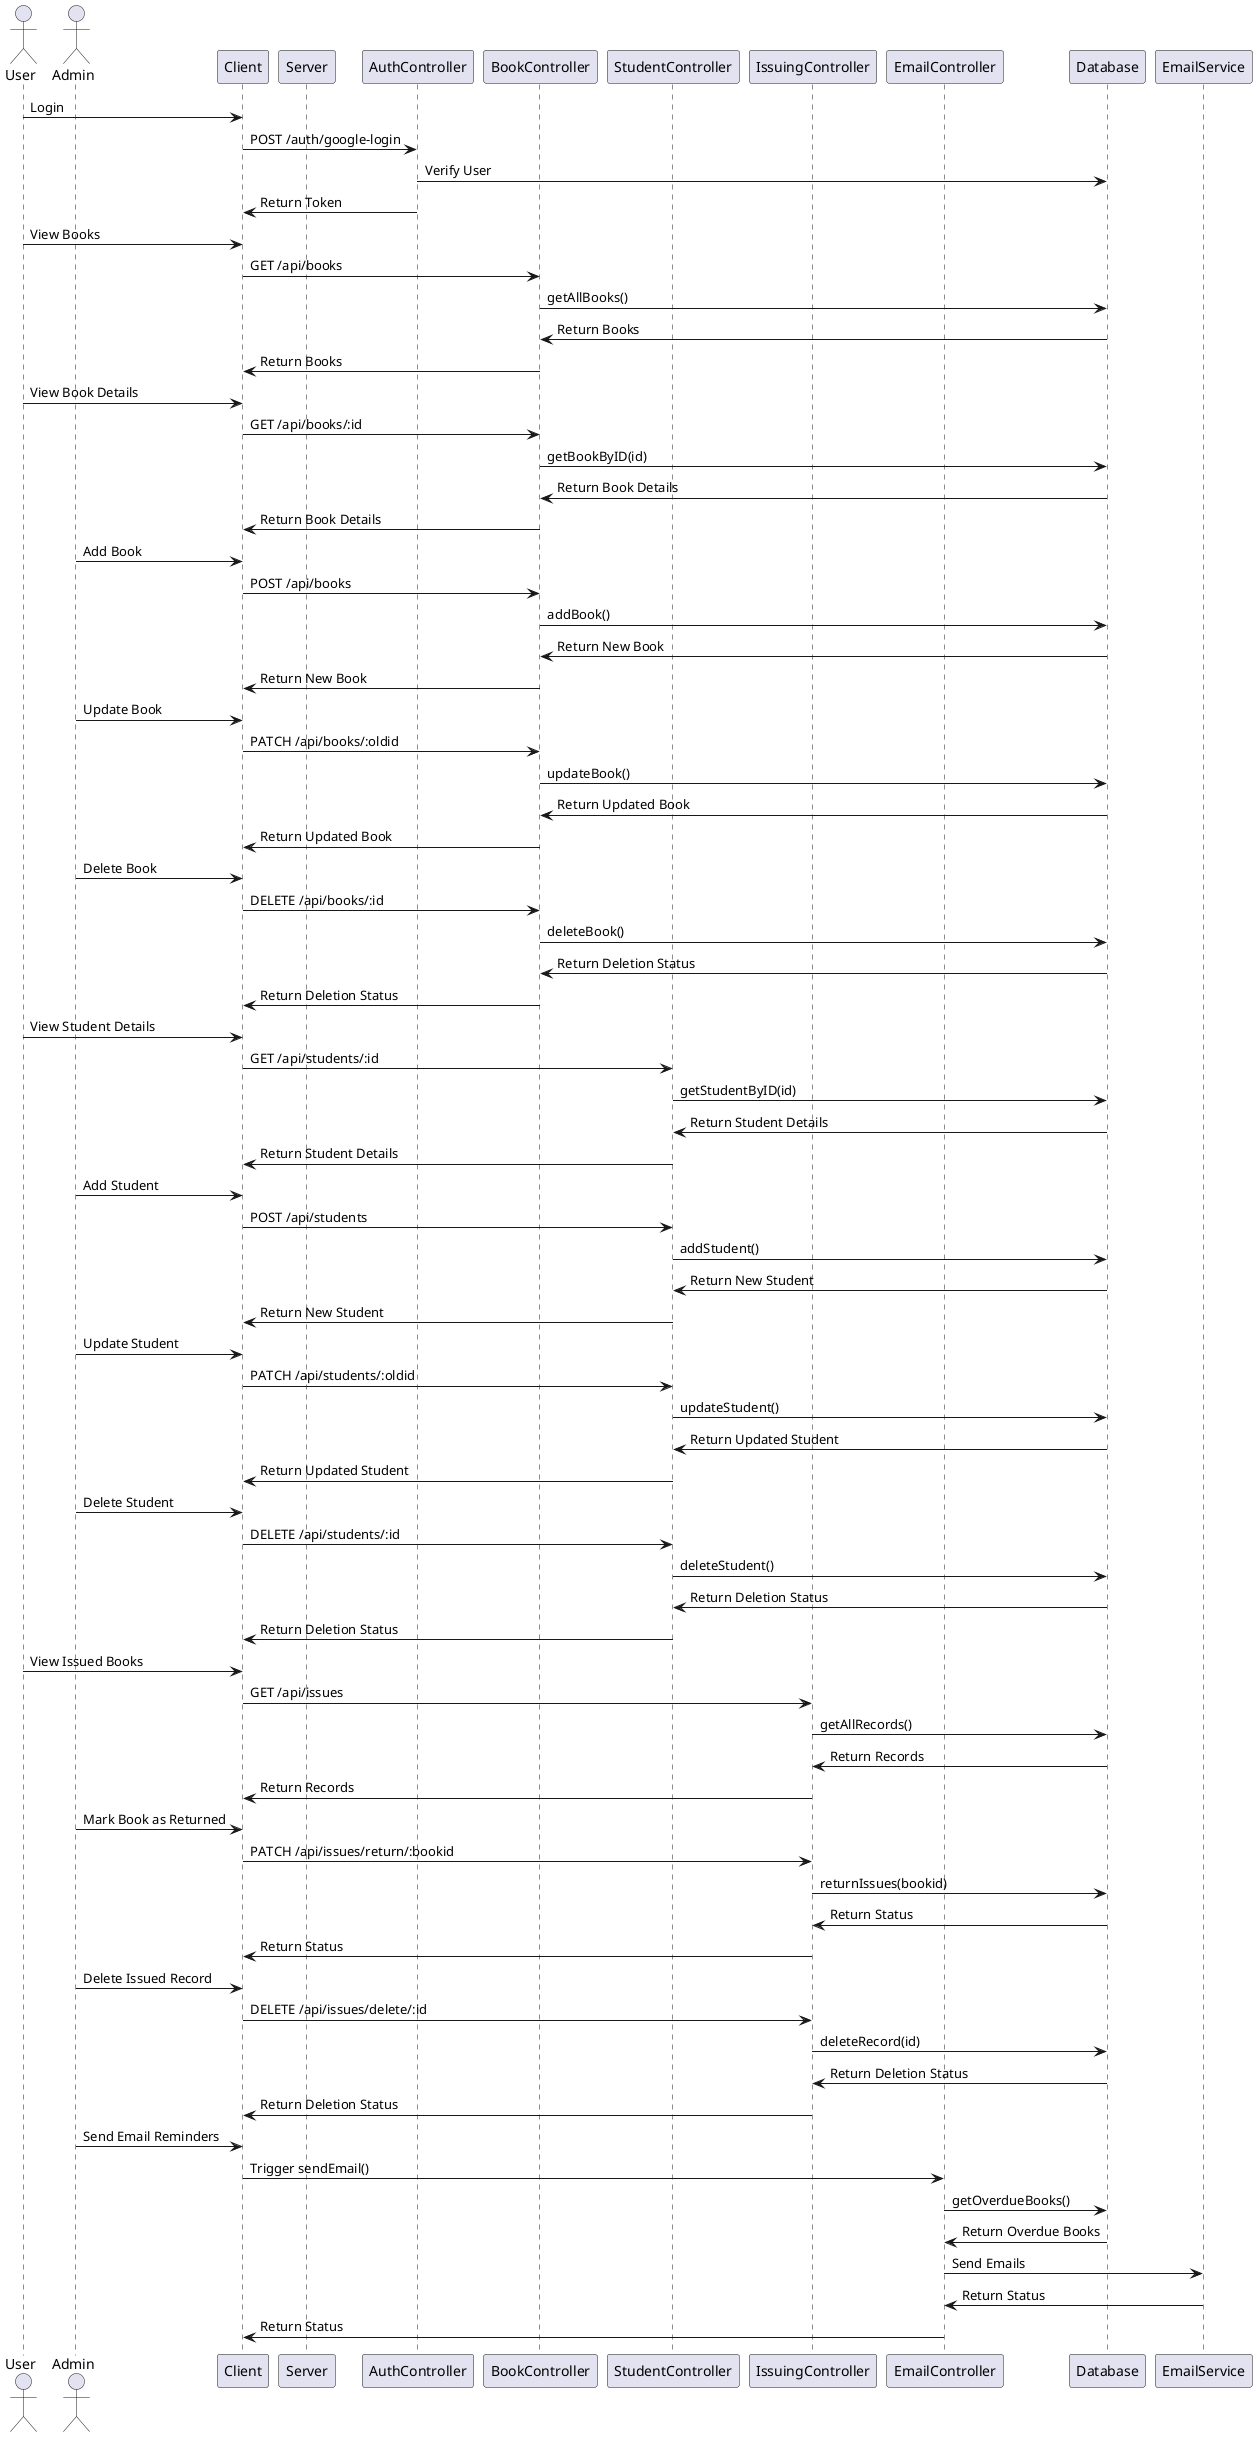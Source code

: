 @startuml seqDiagram
actor User
actor Admin

participant "Client" as Client
participant "Server" as Server
participant "AuthController" as AuthController
participant "BookController" as BookController
participant "StudentController" as StudentController
participant "IssuingController" as IssuingController
participant "EmailController" as EmailController
participant "Database" as Database

User -> Client: Login
Client -> AuthController: POST /auth/google-login
AuthController -> Database: Verify User
AuthController -> Client: Return Token

User -> Client: View Books
Client -> BookController: GET /api/books
BookController -> Database: getAllBooks()
Database -> BookController: Return Books
BookController -> Client: Return Books

User -> Client: View Book Details
Client -> BookController: GET /api/books/:id
BookController -> Database: getBookByID(id)
Database -> BookController: Return Book Details
BookController -> Client: Return Book Details

Admin -> Client: Add Book
Client -> BookController: POST /api/books
BookController -> Database: addBook()
Database -> BookController: Return New Book
BookController -> Client: Return New Book

Admin -> Client: Update Book
Client -> BookController: PATCH /api/books/:oldid
BookController -> Database: updateBook()
Database -> BookController: Return Updated Book
BookController -> Client: Return Updated Book

Admin -> Client: Delete Book
Client -> BookController: DELETE /api/books/:id
BookController -> Database: deleteBook()
Database -> BookController: Return Deletion Status
BookController -> Client: Return Deletion Status

User -> Client: View Student Details
Client -> StudentController: GET /api/students/:id
StudentController -> Database: getStudentByID(id)
Database -> StudentController: Return Student Details
StudentController -> Client: Return Student Details

Admin -> Client: Add Student
Client -> StudentController: POST /api/students
StudentController -> Database: addStudent()
Database -> StudentController: Return New Student
StudentController -> Client: Return New Student

Admin -> Client: Update Student
Client -> StudentController: PATCH /api/students/:oldid
StudentController -> Database: updateStudent()
Database -> StudentController: Return Updated Student
StudentController -> Client: Return Updated Student

Admin -> Client: Delete Student
Client -> StudentController: DELETE /api/students/:id
StudentController -> Database: deleteStudent()
Database -> StudentController: Return Deletion Status
StudentController -> Client: Return Deletion Status

User -> Client: View Issued Books
Client -> IssuingController: GET /api/issues
IssuingController -> Database: getAllRecords()
Database -> IssuingController: Return Records
IssuingController -> Client: Return Records

Admin -> Client: Mark Book as Returned
Client -> IssuingController: PATCH /api/issues/return/:bookid
IssuingController -> Database: returnIssues(bookid)
Database -> IssuingController: Return Status
IssuingController -> Client: Return Status

Admin -> Client: Delete Issued Record
Client -> IssuingController: DELETE /api/issues/delete/:id
IssuingController -> Database: deleteRecord(id)
Database -> IssuingController: Return Deletion Status
IssuingController -> Client: Return Deletion Status

Admin -> Client: Send Email Reminders
Client -> EmailController: Trigger sendEmail()
EmailController -> Database: getOverdueBooks()
Database -> EmailController: Return Overdue Books
EmailController -> EmailService: Send Emails
EmailService -> EmailController: Return Status
EmailController -> Client: Return Status

@enduml

